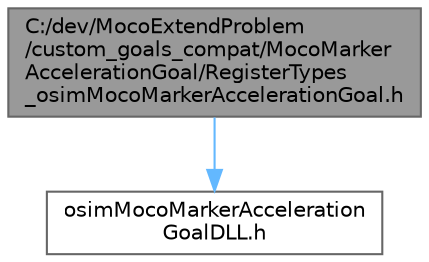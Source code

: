 digraph "C:/dev/MocoExtendProblem/custom_goals_compat/MocoMarkerAccelerationGoal/RegisterTypes_osimMocoMarkerAccelerationGoal.h"
{
 // LATEX_PDF_SIZE
  bgcolor="transparent";
  edge [fontname=Helvetica,fontsize=10,labelfontname=Helvetica,labelfontsize=10];
  node [fontname=Helvetica,fontsize=10,shape=box,height=0.2,width=0.4];
  Node1 [id="Node000001",label="C:/dev/MocoExtendProblem\l/custom_goals_compat/MocoMarker\lAccelerationGoal/RegisterTypes\l_osimMocoMarkerAccelerationGoal.h",height=0.2,width=0.4,color="gray40", fillcolor="grey60", style="filled", fontcolor="black",tooltip=" "];
  Node1 -> Node2 [id="edge1_Node000001_Node000002",color="steelblue1",style="solid",tooltip=" "];
  Node2 [id="Node000002",label="osimMocoMarkerAcceleration\lGoalDLL.h",height=0.2,width=0.4,color="grey40", fillcolor="white", style="filled",URL="$compat_2_moco_marker_acceleration_goal_2osim_moco_marker_acceleration_goal_d_l_l_8h.html",tooltip=" "];
}
